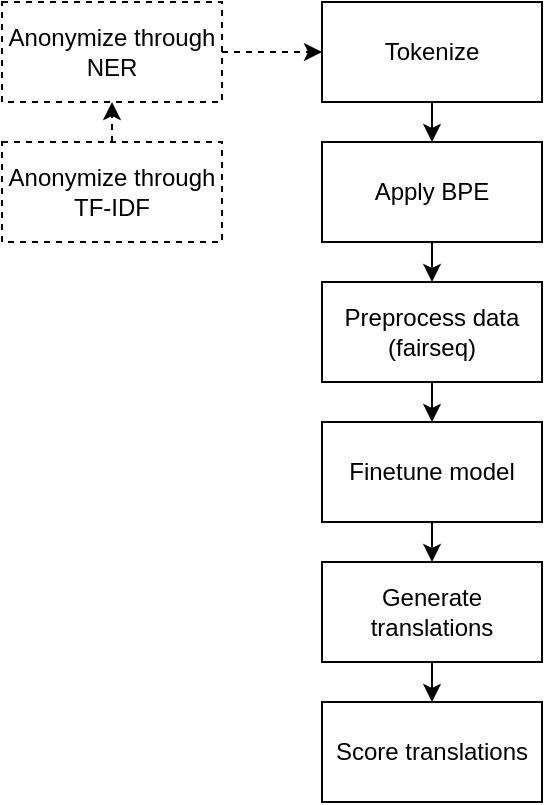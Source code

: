 <mxfile version="20.0.1" type="github">
  <diagram id="n7pWnNLzQu125WNxUsfb" name="Page-1">
    <mxGraphModel dx="1422" dy="764" grid="1" gridSize="10" guides="1" tooltips="1" connect="1" arrows="1" fold="1" page="1" pageScale="1" pageWidth="850" pageHeight="1100" math="0" shadow="0">
      <root>
        <mxCell id="0" />
        <mxCell id="1" parent="0" />
        <mxCell id="ArkRxxknJ-61JY3mtVf2-15" style="edgeStyle=orthogonalEdgeStyle;rounded=0;orthogonalLoop=1;jettySize=auto;html=1;exitX=1;exitY=0.5;exitDx=0;exitDy=0;entryX=0;entryY=0.5;entryDx=0;entryDy=0;fontFamily=Helvetica;dashed=1;" edge="1" parent="1" source="ArkRxxknJ-61JY3mtVf2-1" target="ArkRxxknJ-61JY3mtVf2-4">
          <mxGeometry relative="1" as="geometry" />
        </mxCell>
        <mxCell id="ArkRxxknJ-61JY3mtVf2-1" value="Anonymize through NER" style="rounded=0;whiteSpace=wrap;html=1;dashed=1;" vertex="1" parent="1">
          <mxGeometry x="50" y="50" width="110" height="50" as="geometry" />
        </mxCell>
        <mxCell id="ArkRxxknJ-61JY3mtVf2-10" style="edgeStyle=orthogonalEdgeStyle;rounded=0;orthogonalLoop=1;jettySize=auto;html=1;exitX=0.5;exitY=1;exitDx=0;exitDy=0;entryX=0.5;entryY=0;entryDx=0;entryDy=0;fontFamily=Helvetica;" edge="1" parent="1" source="ArkRxxknJ-61JY3mtVf2-4" target="ArkRxxknJ-61JY3mtVf2-5">
          <mxGeometry relative="1" as="geometry" />
        </mxCell>
        <mxCell id="ArkRxxknJ-61JY3mtVf2-4" value="Tokenize" style="rounded=0;whiteSpace=wrap;html=1;" vertex="1" parent="1">
          <mxGeometry x="210" y="50" width="110" height="50" as="geometry" />
        </mxCell>
        <mxCell id="ArkRxxknJ-61JY3mtVf2-11" style="edgeStyle=orthogonalEdgeStyle;rounded=0;orthogonalLoop=1;jettySize=auto;html=1;exitX=0.5;exitY=1;exitDx=0;exitDy=0;entryX=0.5;entryY=0;entryDx=0;entryDy=0;fontFamily=Helvetica;" edge="1" parent="1" source="ArkRxxknJ-61JY3mtVf2-5" target="ArkRxxknJ-61JY3mtVf2-6">
          <mxGeometry relative="1" as="geometry" />
        </mxCell>
        <mxCell id="ArkRxxknJ-61JY3mtVf2-5" value="Apply BPE" style="rounded=0;whiteSpace=wrap;html=1;" vertex="1" parent="1">
          <mxGeometry x="210" y="120" width="110" height="50" as="geometry" />
        </mxCell>
        <mxCell id="ArkRxxknJ-61JY3mtVf2-12" style="edgeStyle=orthogonalEdgeStyle;rounded=0;orthogonalLoop=1;jettySize=auto;html=1;exitX=0.5;exitY=1;exitDx=0;exitDy=0;entryX=0.5;entryY=0;entryDx=0;entryDy=0;fontFamily=Helvetica;" edge="1" parent="1" source="ArkRxxknJ-61JY3mtVf2-6" target="ArkRxxknJ-61JY3mtVf2-7">
          <mxGeometry relative="1" as="geometry" />
        </mxCell>
        <mxCell id="ArkRxxknJ-61JY3mtVf2-6" value="Preprocess data (fairseq)" style="rounded=0;whiteSpace=wrap;html=1;" vertex="1" parent="1">
          <mxGeometry x="210" y="190" width="110" height="50" as="geometry" />
        </mxCell>
        <mxCell id="ArkRxxknJ-61JY3mtVf2-13" style="edgeStyle=orthogonalEdgeStyle;rounded=0;orthogonalLoop=1;jettySize=auto;html=1;exitX=0.5;exitY=1;exitDx=0;exitDy=0;entryX=0.5;entryY=0;entryDx=0;entryDy=0;fontFamily=Helvetica;" edge="1" parent="1" source="ArkRxxknJ-61JY3mtVf2-7" target="ArkRxxknJ-61JY3mtVf2-8">
          <mxGeometry relative="1" as="geometry" />
        </mxCell>
        <mxCell id="ArkRxxknJ-61JY3mtVf2-7" value="Finetune model" style="rounded=0;whiteSpace=wrap;html=1;" vertex="1" parent="1">
          <mxGeometry x="210" y="260" width="110" height="50" as="geometry" />
        </mxCell>
        <mxCell id="ArkRxxknJ-61JY3mtVf2-14" style="edgeStyle=orthogonalEdgeStyle;rounded=0;orthogonalLoop=1;jettySize=auto;html=1;exitX=0.5;exitY=1;exitDx=0;exitDy=0;entryX=0.5;entryY=0;entryDx=0;entryDy=0;fontFamily=Helvetica;" edge="1" parent="1" source="ArkRxxknJ-61JY3mtVf2-8" target="ArkRxxknJ-61JY3mtVf2-9">
          <mxGeometry relative="1" as="geometry" />
        </mxCell>
        <mxCell id="ArkRxxknJ-61JY3mtVf2-8" value="Generate translations" style="rounded=0;whiteSpace=wrap;html=1;" vertex="1" parent="1">
          <mxGeometry x="210" y="330" width="110" height="50" as="geometry" />
        </mxCell>
        <mxCell id="ArkRxxknJ-61JY3mtVf2-9" value="Score translations" style="rounded=0;whiteSpace=wrap;html=1;" vertex="1" parent="1">
          <mxGeometry x="210" y="400" width="110" height="50" as="geometry" />
        </mxCell>
        <mxCell id="ArkRxxknJ-61JY3mtVf2-17" style="edgeStyle=orthogonalEdgeStyle;rounded=0;orthogonalLoop=1;jettySize=auto;html=1;exitX=0.5;exitY=0;exitDx=0;exitDy=0;entryX=0.5;entryY=1;entryDx=0;entryDy=0;dashed=1;fontFamily=Helvetica;" edge="1" parent="1" source="ArkRxxknJ-61JY3mtVf2-16" target="ArkRxxknJ-61JY3mtVf2-1">
          <mxGeometry relative="1" as="geometry" />
        </mxCell>
        <mxCell id="ArkRxxknJ-61JY3mtVf2-16" value="Anonymize through TF-IDF" style="rounded=0;whiteSpace=wrap;html=1;dashed=1;" vertex="1" parent="1">
          <mxGeometry x="50" y="120" width="110" height="50" as="geometry" />
        </mxCell>
      </root>
    </mxGraphModel>
  </diagram>
</mxfile>
